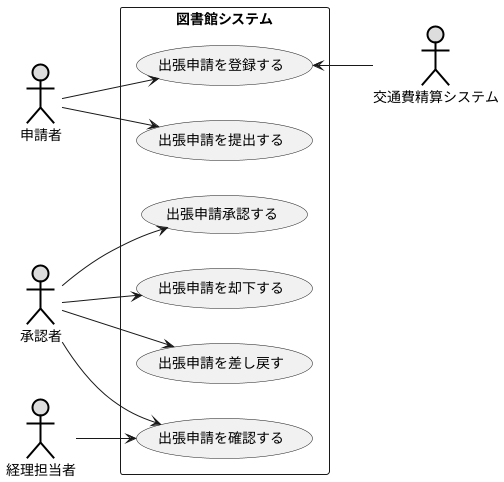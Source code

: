 @startuml 演習2-1
left to right direction
actor 申請者 #DDDDDD;line:black;line.bold;
actor 承認者 #DDDDDD;line:black;line.bold;
actor 経理担当者 #DDDDDD;line:black;line.bold;
actor 交通費精算システム #DDDDDD;line:black;line.bold;
rectangle 図書館システム {
usecase 出張申請を登録する 
usecase 出張申請を提出する
usecase 出張申請承認する
usecase 出張申請を却下する 
usecase 出張申請を差し戻す
usecase 出張申請を確認する
}
申請者 --> 出張申請を登録する
申請者 --> 出張申請を提出する
承認者 --> 出張申請承認する
承認者 --> 出張申請を却下する
承認者 --> 出張申請を差し戻す
承認者 --> 出張申請を確認する
経理担当者 --> 出張申請を確認する
出張申請を登録する <-- 交通費精算システム
@endum